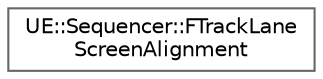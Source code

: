 digraph "Graphical Class Hierarchy"
{
 // INTERACTIVE_SVG=YES
 // LATEX_PDF_SIZE
  bgcolor="transparent";
  edge [fontname=Helvetica,fontsize=10,labelfontname=Helvetica,labelfontsize=10];
  node [fontname=Helvetica,fontsize=10,shape=box,height=0.2,width=0.4];
  rankdir="LR";
  Node0 [id="Node000000",label="UE::Sequencer::FTrackLane\lScreenAlignment",height=0.2,width=0.4,color="grey40", fillcolor="white", style="filled",URL="$d1/d39/structUE_1_1Sequencer_1_1FTrackLaneScreenAlignment.html",tooltip=" "];
}
